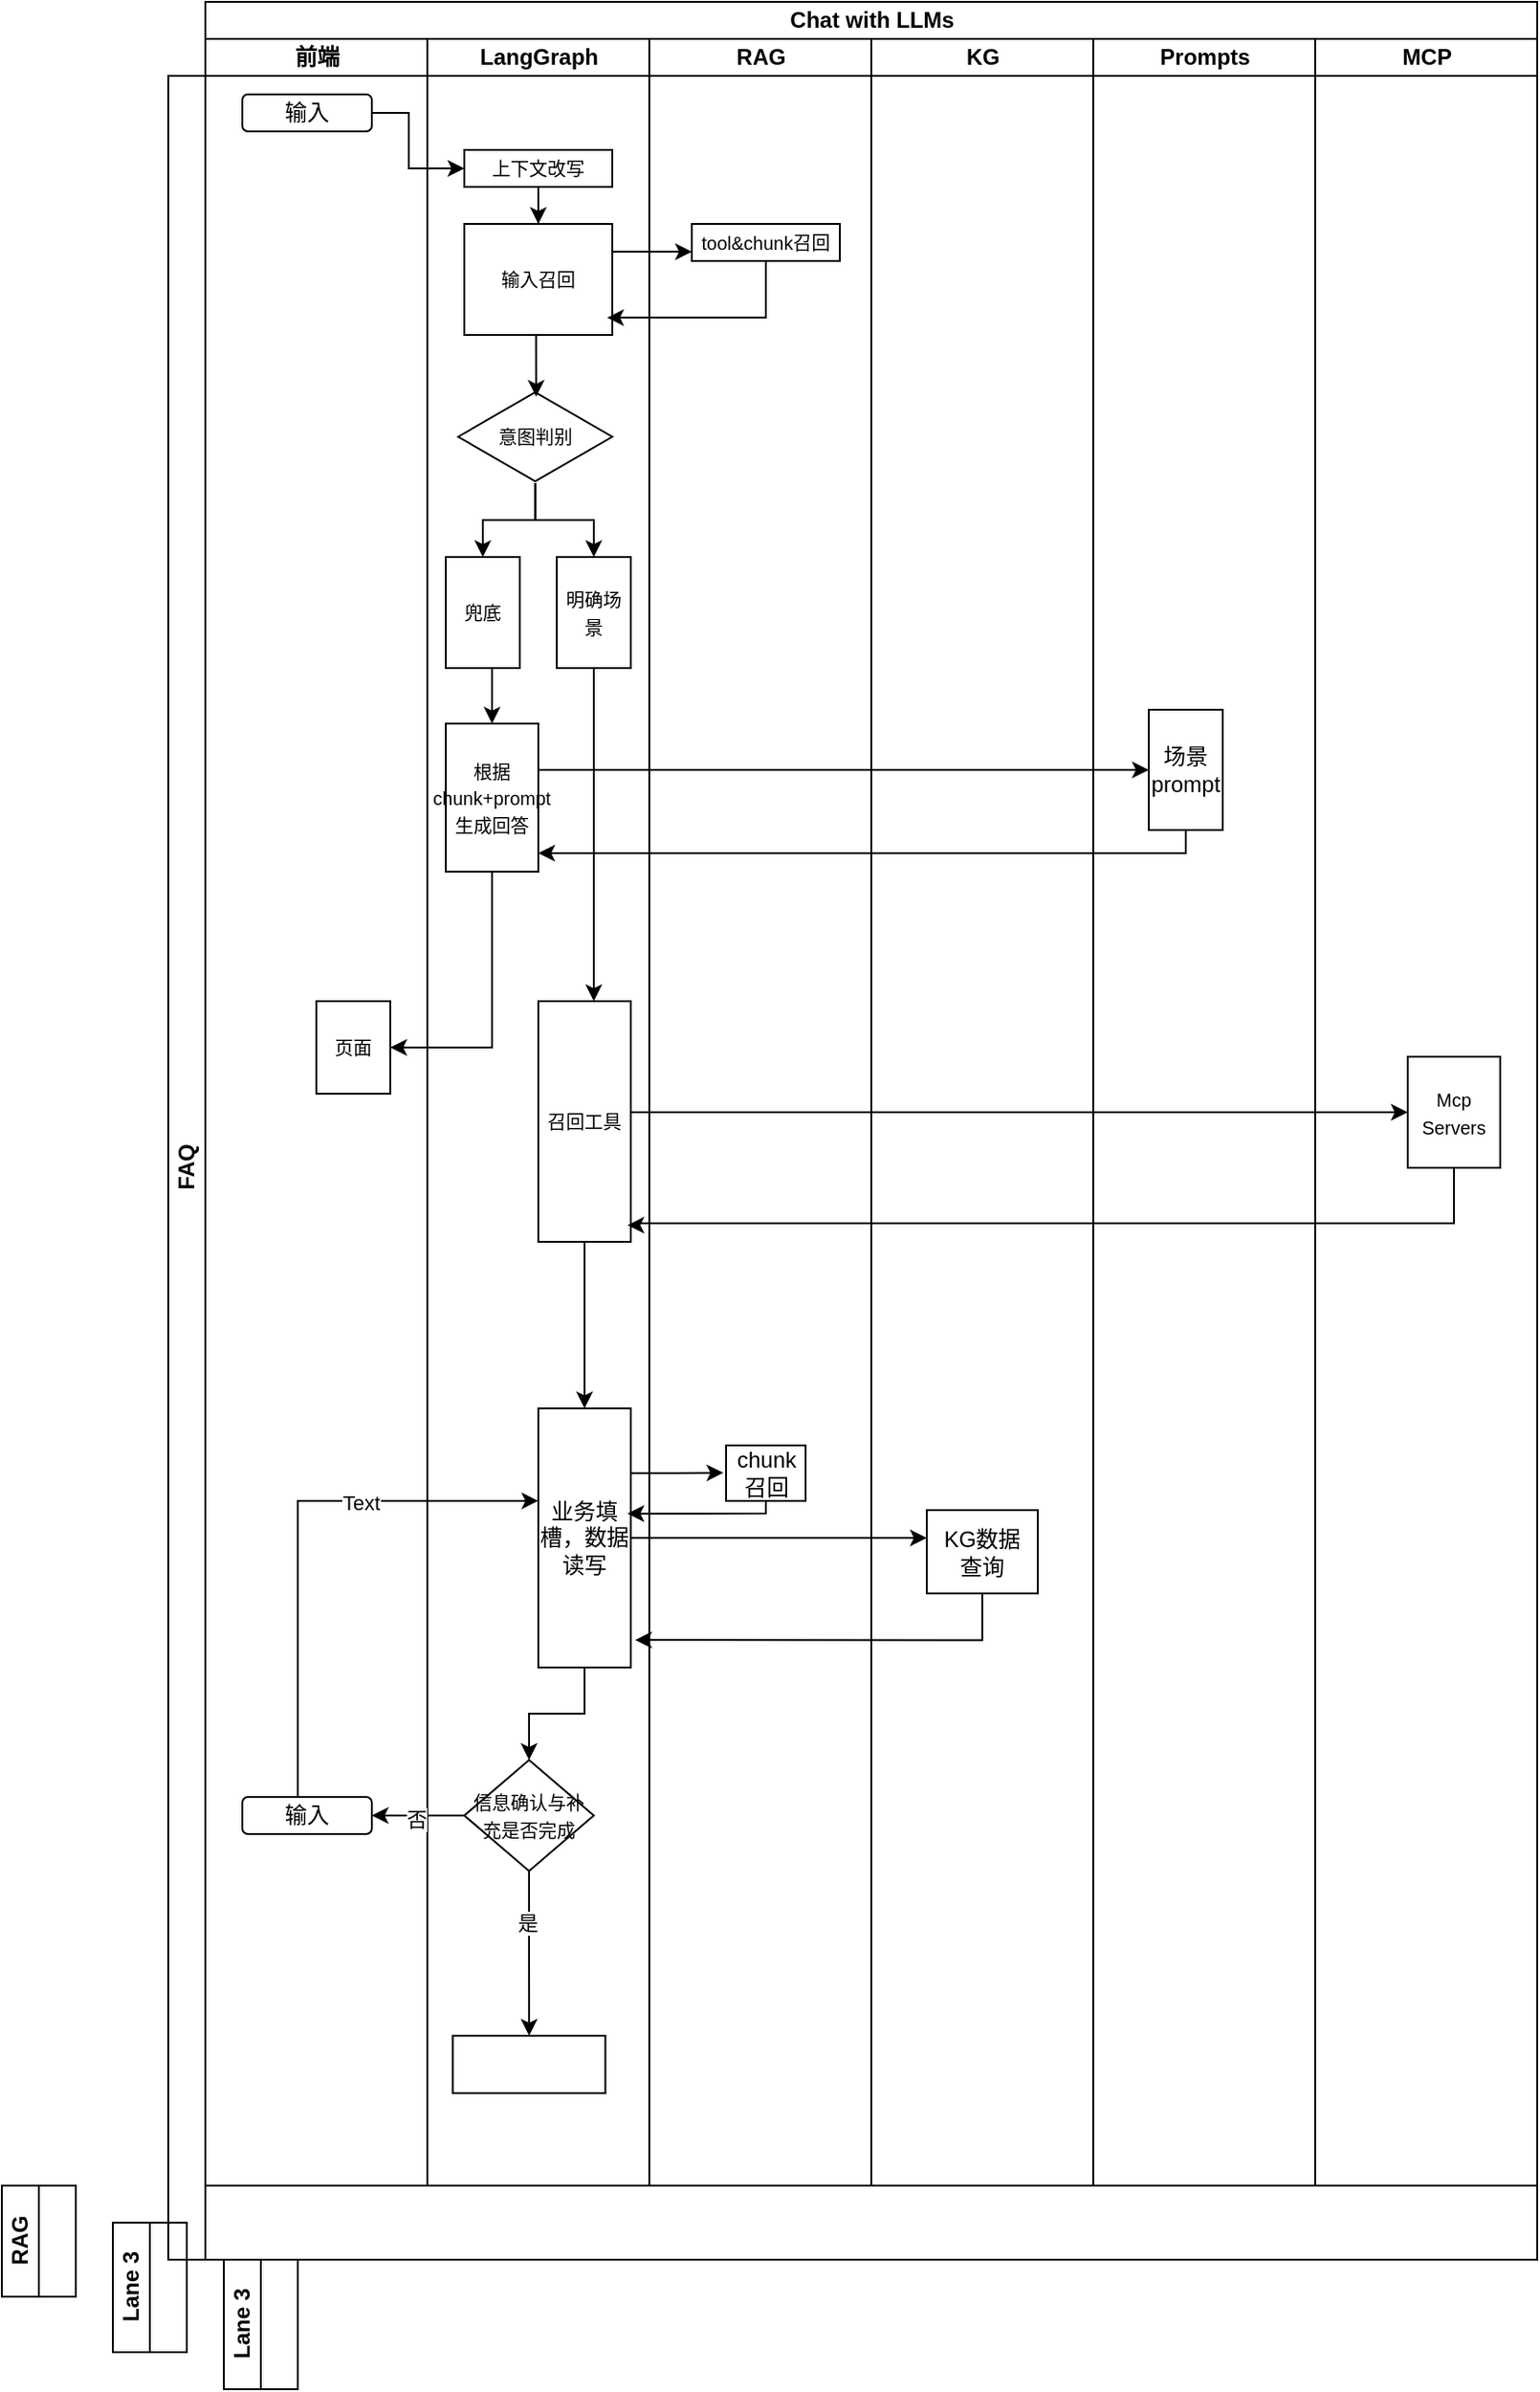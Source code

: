 <mxfile version="26.2.14" pages="2">
  <diagram id="prtHgNgQTEPvFCAcTncT" name="Page-1">
    <mxGraphModel dx="1148" dy="518" grid="1" gridSize="10" guides="1" tooltips="1" connect="1" arrows="1" fold="1" page="1" pageScale="1" pageWidth="827" pageHeight="1169" math="0" shadow="0">
      <root>
        <mxCell id="0" />
        <mxCell id="1" parent="0" />
        <mxCell id="lMqTlRjusJs-bFD9PDSq-2" value="Chat with LLMs" style="swimlane;childLayout=stackLayout;resizeParent=1;resizeParentMax=0;startSize=20;html=1;" vertex="1" parent="1">
          <mxGeometry x="150" y="70" width="720" height="1180" as="geometry" />
        </mxCell>
        <mxCell id="lMqTlRjusJs-bFD9PDSq-3" value="前端" style="swimlane;startSize=20;html=1;" vertex="1" parent="lMqTlRjusJs-bFD9PDSq-2">
          <mxGeometry y="20" width="120" height="1160" as="geometry" />
        </mxCell>
        <mxCell id="RTw3YIjJOf3kqwoV2Vnw-30" value="LangGraph" style="swimlane;startSize=20;html=1;" vertex="1" parent="lMqTlRjusJs-bFD9PDSq-2">
          <mxGeometry x="120" y="20" width="120" height="1160" as="geometry" />
        </mxCell>
        <mxCell id="lMqTlRjusJs-bFD9PDSq-4" value="RAG" style="swimlane;startSize=20;html=1;" vertex="1" parent="lMqTlRjusJs-bFD9PDSq-2">
          <mxGeometry x="240" y="20" width="120" height="1160" as="geometry" />
        </mxCell>
        <mxCell id="lMqTlRjusJs-bFD9PDSq-5" value="KG" style="swimlane;startSize=20;html=1;" vertex="1" parent="lMqTlRjusJs-bFD9PDSq-2">
          <mxGeometry x="360" y="20" width="120" height="1160" as="geometry" />
        </mxCell>
        <mxCell id="RTw3YIjJOf3kqwoV2Vnw-11" value="Prompts" style="swimlane;startSize=20;html=1;" vertex="1" parent="lMqTlRjusJs-bFD9PDSq-2">
          <mxGeometry x="480" y="20" width="120" height="1160" as="geometry" />
        </mxCell>
        <mxCell id="RTw3YIjJOf3kqwoV2Vnw-2" value="MCP" style="swimlane;startSize=20;html=1;" vertex="1" parent="lMqTlRjusJs-bFD9PDSq-2">
          <mxGeometry x="600" y="20" width="120" height="1160" as="geometry" />
        </mxCell>
        <mxCell id="RTw3YIjJOf3kqwoV2Vnw-13" value="FAQ" style="swimlane;startSize=20;horizontal=0;html=1;" vertex="1" parent="1">
          <mxGeometry x="130" y="110" width="740" height="1180" as="geometry" />
        </mxCell>
        <mxCell id="RTw3YIjJOf3kqwoV2Vnw-40" style="edgeStyle=orthogonalEdgeStyle;rounded=0;orthogonalLoop=1;jettySize=auto;html=1;entryX=0;entryY=0.5;entryDx=0;entryDy=0;" edge="1" parent="RTw3YIjJOf3kqwoV2Vnw-13" source="RTw3YIjJOf3kqwoV2Vnw-33" target="RTw3YIjJOf3kqwoV2Vnw-34">
          <mxGeometry relative="1" as="geometry">
            <Array as="points">
              <mxPoint x="130" y="20" />
              <mxPoint x="130" y="50" />
            </Array>
          </mxGeometry>
        </mxCell>
        <mxCell id="RTw3YIjJOf3kqwoV2Vnw-33" value="输入" style="rounded=1;whiteSpace=wrap;html=1;" vertex="1" parent="RTw3YIjJOf3kqwoV2Vnw-13">
          <mxGeometry x="40" y="10" width="70" height="20" as="geometry" />
        </mxCell>
        <mxCell id="RTw3YIjJOf3kqwoV2Vnw-53" value="" style="edgeStyle=orthogonalEdgeStyle;rounded=0;orthogonalLoop=1;jettySize=auto;html=1;" edge="1" parent="RTw3YIjJOf3kqwoV2Vnw-13" source="RTw3YIjJOf3kqwoV2Vnw-34" target="RTw3YIjJOf3kqwoV2Vnw-52">
          <mxGeometry relative="1" as="geometry" />
        </mxCell>
        <mxCell id="RTw3YIjJOf3kqwoV2Vnw-34" value="&lt;font style=&quot;font-size: 10px;&quot;&gt;上下文改写&lt;/font&gt;" style="rounded=0;whiteSpace=wrap;html=1;" vertex="1" parent="RTw3YIjJOf3kqwoV2Vnw-13">
          <mxGeometry x="160" y="40" width="80" height="20" as="geometry" />
        </mxCell>
        <mxCell id="RTw3YIjJOf3kqwoV2Vnw-37" value="&lt;font style=&quot;font-size: 10px;&quot;&gt;tool&amp;amp;chunk召回&lt;/font&gt;" style="rounded=0;whiteSpace=wrap;html=1;" vertex="1" parent="RTw3YIjJOf3kqwoV2Vnw-13">
          <mxGeometry x="283" y="80" width="80" height="20" as="geometry" />
        </mxCell>
        <mxCell id="RTw3YIjJOf3kqwoV2Vnw-54" style="edgeStyle=orthogonalEdgeStyle;rounded=0;orthogonalLoop=1;jettySize=auto;html=1;exitX=1;exitY=0.25;exitDx=0;exitDy=0;entryX=0;entryY=0.75;entryDx=0;entryDy=0;" edge="1" parent="RTw3YIjJOf3kqwoV2Vnw-13" source="RTw3YIjJOf3kqwoV2Vnw-52" target="RTw3YIjJOf3kqwoV2Vnw-37">
          <mxGeometry relative="1" as="geometry">
            <Array as="points">
              <mxPoint x="240" y="95" />
            </Array>
          </mxGeometry>
        </mxCell>
        <mxCell id="RTw3YIjJOf3kqwoV2Vnw-52" value="&lt;font style=&quot;font-size: 10px;&quot;&gt;输入召回&lt;/font&gt;" style="rounded=0;whiteSpace=wrap;html=1;" vertex="1" parent="RTw3YIjJOf3kqwoV2Vnw-13">
          <mxGeometry x="160" y="80" width="80" height="60" as="geometry" />
        </mxCell>
        <mxCell id="RTw3YIjJOf3kqwoV2Vnw-105" value="" style="edgeStyle=orthogonalEdgeStyle;rounded=0;orthogonalLoop=1;jettySize=auto;html=1;" edge="1" parent="RTw3YIjJOf3kqwoV2Vnw-13" source="RTw3YIjJOf3kqwoV2Vnw-66" target="RTw3YIjJOf3kqwoV2Vnw-104">
          <mxGeometry relative="1" as="geometry">
            <Array as="points">
              <mxPoint x="310" y="375" />
              <mxPoint x="310" y="375" />
            </Array>
          </mxGeometry>
        </mxCell>
        <mxCell id="RTw3YIjJOf3kqwoV2Vnw-107" style="edgeStyle=orthogonalEdgeStyle;rounded=0;orthogonalLoop=1;jettySize=auto;html=1;entryX=1;entryY=0.5;entryDx=0;entryDy=0;exitX=0.5;exitY=1;exitDx=0;exitDy=0;" edge="1" parent="RTw3YIjJOf3kqwoV2Vnw-13" source="RTw3YIjJOf3kqwoV2Vnw-66" target="RTw3YIjJOf3kqwoV2Vnw-101">
          <mxGeometry relative="1" as="geometry" />
        </mxCell>
        <mxCell id="RTw3YIjJOf3kqwoV2Vnw-66" value="&lt;font style=&quot;font-size: 10px;&quot;&gt;根据chunk+prompt&lt;/font&gt;&lt;div&gt;&lt;font style=&quot;font-size: 10px;&quot;&gt;生成回答&lt;/font&gt;&lt;/div&gt;" style="rounded=0;whiteSpace=wrap;html=1;" vertex="1" parent="RTw3YIjJOf3kqwoV2Vnw-13">
          <mxGeometry x="150" y="350" width="50" height="80" as="geometry" />
        </mxCell>
        <mxCell id="RTw3YIjJOf3kqwoV2Vnw-79" style="edgeStyle=orthogonalEdgeStyle;rounded=0;orthogonalLoop=1;jettySize=auto;html=1;exitX=0.5;exitY=1;exitDx=0;exitDy=0;entryX=0.965;entryY=0.844;entryDx=0;entryDy=0;entryPerimeter=0;" edge="1" parent="RTw3YIjJOf3kqwoV2Vnw-13" source="RTw3YIjJOf3kqwoV2Vnw-37" target="RTw3YIjJOf3kqwoV2Vnw-52">
          <mxGeometry relative="1" as="geometry" />
        </mxCell>
        <mxCell id="RTw3YIjJOf3kqwoV2Vnw-97" style="edgeStyle=orthogonalEdgeStyle;rounded=0;orthogonalLoop=1;jettySize=auto;html=1;" edge="1" parent="RTw3YIjJOf3kqwoV2Vnw-13" source="RTw3YIjJOf3kqwoV2Vnw-88" target="RTw3YIjJOf3kqwoV2Vnw-92">
          <mxGeometry relative="1" as="geometry" />
        </mxCell>
        <mxCell id="RTw3YIjJOf3kqwoV2Vnw-98" style="edgeStyle=orthogonalEdgeStyle;rounded=0;orthogonalLoop=1;jettySize=auto;html=1;entryX=0.5;entryY=0;entryDx=0;entryDy=0;" edge="1" parent="RTw3YIjJOf3kqwoV2Vnw-13" source="RTw3YIjJOf3kqwoV2Vnw-88" target="RTw3YIjJOf3kqwoV2Vnw-96">
          <mxGeometry relative="1" as="geometry" />
        </mxCell>
        <mxCell id="RTw3YIjJOf3kqwoV2Vnw-88" value="&lt;font style=&quot;font-size: 10px;&quot;&gt;意图判别&lt;/font&gt;" style="html=1;whiteSpace=wrap;aspect=fixed;shape=isoRectangle;" vertex="1" parent="RTw3YIjJOf3kqwoV2Vnw-13">
          <mxGeometry x="156.67" y="170" width="83.33" height="50" as="geometry" />
        </mxCell>
        <mxCell id="RTw3YIjJOf3kqwoV2Vnw-89" style="edgeStyle=orthogonalEdgeStyle;rounded=0;orthogonalLoop=1;jettySize=auto;html=1;exitX=0.5;exitY=1;exitDx=0;exitDy=0;entryX=0.506;entryY=0.068;entryDx=0;entryDy=0;entryPerimeter=0;" edge="1" parent="RTw3YIjJOf3kqwoV2Vnw-13" source="RTw3YIjJOf3kqwoV2Vnw-52" target="RTw3YIjJOf3kqwoV2Vnw-88">
          <mxGeometry relative="1" as="geometry" />
        </mxCell>
        <mxCell id="RTw3YIjJOf3kqwoV2Vnw-99" style="edgeStyle=orthogonalEdgeStyle;rounded=0;orthogonalLoop=1;jettySize=auto;html=1;exitX=0.5;exitY=1;exitDx=0;exitDy=0;entryX=0.5;entryY=0;entryDx=0;entryDy=0;" edge="1" parent="RTw3YIjJOf3kqwoV2Vnw-13" source="RTw3YIjJOf3kqwoV2Vnw-92" target="RTw3YIjJOf3kqwoV2Vnw-66">
          <mxGeometry relative="1" as="geometry" />
        </mxCell>
        <mxCell id="RTw3YIjJOf3kqwoV2Vnw-92" value="&lt;font style=&quot;font-size: 10px;&quot;&gt;兜底&lt;/font&gt;" style="whiteSpace=wrap;html=1;" vertex="1" parent="RTw3YIjJOf3kqwoV2Vnw-13">
          <mxGeometry x="150" y="260" width="40" height="60" as="geometry" />
        </mxCell>
        <mxCell id="RTw3YIjJOf3kqwoV2Vnw-114" value="" style="edgeStyle=orthogonalEdgeStyle;rounded=0;orthogonalLoop=1;jettySize=auto;html=1;" edge="1" parent="RTw3YIjJOf3kqwoV2Vnw-13" source="RTw3YIjJOf3kqwoV2Vnw-96" target="RTw3YIjJOf3kqwoV2Vnw-113">
          <mxGeometry relative="1" as="geometry">
            <Array as="points">
              <mxPoint x="230" y="450" />
              <mxPoint x="230" y="450" />
            </Array>
          </mxGeometry>
        </mxCell>
        <mxCell id="RTw3YIjJOf3kqwoV2Vnw-96" value="&lt;font style=&quot;font-size: 10px;&quot;&gt;明确场景&lt;/font&gt;" style="whiteSpace=wrap;html=1;" vertex="1" parent="RTw3YIjJOf3kqwoV2Vnw-13">
          <mxGeometry x="210" y="260" width="40" height="60" as="geometry" />
        </mxCell>
        <mxCell id="RTw3YIjJOf3kqwoV2Vnw-101" value="&lt;span style=&quot;font-size: 10px;&quot;&gt;页面&lt;/span&gt;" style="rounded=0;whiteSpace=wrap;html=1;" vertex="1" parent="RTw3YIjJOf3kqwoV2Vnw-13">
          <mxGeometry x="80" y="500" width="40" height="50" as="geometry" />
        </mxCell>
        <mxCell id="RTw3YIjJOf3kqwoV2Vnw-104" value="场景prompt" style="whiteSpace=wrap;html=1;rounded=0;" vertex="1" parent="RTw3YIjJOf3kqwoV2Vnw-13">
          <mxGeometry x="530" y="342.5" width="40" height="65" as="geometry" />
        </mxCell>
        <mxCell id="RTw3YIjJOf3kqwoV2Vnw-106" style="edgeStyle=orthogonalEdgeStyle;rounded=0;orthogonalLoop=1;jettySize=auto;html=1;" edge="1" parent="RTw3YIjJOf3kqwoV2Vnw-13" source="RTw3YIjJOf3kqwoV2Vnw-104">
          <mxGeometry relative="1" as="geometry">
            <mxPoint x="200" y="420" as="targetPoint" />
            <Array as="points">
              <mxPoint x="550" y="420" />
              <mxPoint x="230" y="420" />
            </Array>
          </mxGeometry>
        </mxCell>
        <mxCell id="RTw3YIjJOf3kqwoV2Vnw-118" value="" style="edgeStyle=orthogonalEdgeStyle;rounded=0;orthogonalLoop=1;jettySize=auto;html=1;" edge="1" parent="RTw3YIjJOf3kqwoV2Vnw-13" source="RTw3YIjJOf3kqwoV2Vnw-113" target="RTw3YIjJOf3kqwoV2Vnw-117">
          <mxGeometry relative="1" as="geometry">
            <Array as="points">
              <mxPoint x="540" y="560" />
              <mxPoint x="540" y="560" />
            </Array>
          </mxGeometry>
        </mxCell>
        <mxCell id="RTw3YIjJOf3kqwoV2Vnw-121" value="" style="edgeStyle=orthogonalEdgeStyle;rounded=0;orthogonalLoop=1;jettySize=auto;html=1;" edge="1" parent="RTw3YIjJOf3kqwoV2Vnw-13" source="RTw3YIjJOf3kqwoV2Vnw-113" target="RTw3YIjJOf3kqwoV2Vnw-120">
          <mxGeometry relative="1" as="geometry">
            <Array as="points">
              <mxPoint x="225" y="690" />
              <mxPoint x="225" y="690" />
            </Array>
          </mxGeometry>
        </mxCell>
        <mxCell id="RTw3YIjJOf3kqwoV2Vnw-113" value="&lt;font style=&quot;font-size: 10px;&quot;&gt;召回工具&lt;/font&gt;" style="whiteSpace=wrap;html=1;" vertex="1" parent="RTw3YIjJOf3kqwoV2Vnw-13">
          <mxGeometry x="200" y="500" width="50" height="130" as="geometry" />
        </mxCell>
        <mxCell id="RTw3YIjJOf3kqwoV2Vnw-117" value="&lt;font style=&quot;font-size: 10px;&quot;&gt;Mcp Servers&lt;/font&gt;" style="whiteSpace=wrap;html=1;" vertex="1" parent="RTw3YIjJOf3kqwoV2Vnw-13">
          <mxGeometry x="670" y="530" width="50" height="60" as="geometry" />
        </mxCell>
        <mxCell id="RTw3YIjJOf3kqwoV2Vnw-119" style="edgeStyle=orthogonalEdgeStyle;rounded=0;orthogonalLoop=1;jettySize=auto;html=1;entryX=0.964;entryY=0.931;entryDx=0;entryDy=0;entryPerimeter=0;" edge="1" parent="RTw3YIjJOf3kqwoV2Vnw-13" source="RTw3YIjJOf3kqwoV2Vnw-117" target="RTw3YIjJOf3kqwoV2Vnw-113">
          <mxGeometry relative="1" as="geometry">
            <Array as="points">
              <mxPoint x="695" y="620" />
              <mxPoint x="253" y="620" />
              <mxPoint x="253" y="621" />
            </Array>
          </mxGeometry>
        </mxCell>
        <mxCell id="RTw3YIjJOf3kqwoV2Vnw-130" style="edgeStyle=orthogonalEdgeStyle;rounded=0;orthogonalLoop=1;jettySize=auto;html=1;exitX=1;exitY=0.25;exitDx=0;exitDy=0;" edge="1" parent="RTw3YIjJOf3kqwoV2Vnw-13" source="RTw3YIjJOf3kqwoV2Vnw-120">
          <mxGeometry relative="1" as="geometry">
            <mxPoint x="300" y="754.759" as="targetPoint" />
          </mxGeometry>
        </mxCell>
        <mxCell id="RTw3YIjJOf3kqwoV2Vnw-131" style="edgeStyle=orthogonalEdgeStyle;rounded=0;orthogonalLoop=1;jettySize=auto;html=1;" edge="1" parent="RTw3YIjJOf3kqwoV2Vnw-13" source="RTw3YIjJOf3kqwoV2Vnw-120">
          <mxGeometry relative="1" as="geometry">
            <mxPoint x="410" y="790" as="targetPoint" />
          </mxGeometry>
        </mxCell>
        <mxCell id="RTw3YIjJOf3kqwoV2Vnw-142" value="" style="edgeStyle=orthogonalEdgeStyle;rounded=0;orthogonalLoop=1;jettySize=auto;html=1;" edge="1" parent="RTw3YIjJOf3kqwoV2Vnw-13" source="RTw3YIjJOf3kqwoV2Vnw-120" target="RTw3YIjJOf3kqwoV2Vnw-141">
          <mxGeometry relative="1" as="geometry" />
        </mxCell>
        <mxCell id="RTw3YIjJOf3kqwoV2Vnw-120" value="业务填槽，数据读写" style="whiteSpace=wrap;html=1;" vertex="1" parent="RTw3YIjJOf3kqwoV2Vnw-13">
          <mxGeometry x="200" y="720" width="50" height="140" as="geometry" />
        </mxCell>
        <mxCell id="RTw3YIjJOf3kqwoV2Vnw-122" value="chunk召回" style="whiteSpace=wrap;html=1;" vertex="1" parent="RTw3YIjJOf3kqwoV2Vnw-13">
          <mxGeometry x="301.5" y="740" width="43" height="30" as="geometry" />
        </mxCell>
        <mxCell id="RTw3YIjJOf3kqwoV2Vnw-128" value="KG数据&lt;br&gt;&lt;div&gt;查询&lt;/div&gt;" style="whiteSpace=wrap;html=1;" vertex="1" parent="RTw3YIjJOf3kqwoV2Vnw-13">
          <mxGeometry x="410" y="775" width="60" height="45" as="geometry" />
        </mxCell>
        <mxCell id="RTw3YIjJOf3kqwoV2Vnw-133" value="输入" style="rounded=1;whiteSpace=wrap;html=1;" vertex="1" parent="RTw3YIjJOf3kqwoV2Vnw-13">
          <mxGeometry x="40" y="930" width="70" height="20" as="geometry" />
        </mxCell>
        <mxCell id="RTw3YIjJOf3kqwoV2Vnw-136" style="edgeStyle=orthogonalEdgeStyle;rounded=0;orthogonalLoop=1;jettySize=auto;html=1;entryX=0.964;entryY=0.406;entryDx=0;entryDy=0;entryPerimeter=0;" edge="1" parent="RTw3YIjJOf3kqwoV2Vnw-13" source="RTw3YIjJOf3kqwoV2Vnw-122" target="RTw3YIjJOf3kqwoV2Vnw-120">
          <mxGeometry relative="1" as="geometry">
            <Array as="points">
              <mxPoint x="323" y="777" />
            </Array>
          </mxGeometry>
        </mxCell>
        <mxCell id="RTw3YIjJOf3kqwoV2Vnw-139" style="edgeStyle=orthogonalEdgeStyle;rounded=0;orthogonalLoop=1;jettySize=auto;html=1;entryX=1.047;entryY=0.894;entryDx=0;entryDy=0;entryPerimeter=0;" edge="1" parent="RTw3YIjJOf3kqwoV2Vnw-13" source="RTw3YIjJOf3kqwoV2Vnw-128" target="RTw3YIjJOf3kqwoV2Vnw-120">
          <mxGeometry relative="1" as="geometry">
            <Array as="points">
              <mxPoint x="440" y="845" />
            </Array>
          </mxGeometry>
        </mxCell>
        <mxCell id="RTw3YIjJOf3kqwoV2Vnw-143" style="edgeStyle=orthogonalEdgeStyle;rounded=0;orthogonalLoop=1;jettySize=auto;html=1;entryX=1;entryY=0.5;entryDx=0;entryDy=0;" edge="1" parent="RTw3YIjJOf3kqwoV2Vnw-13" source="RTw3YIjJOf3kqwoV2Vnw-141" target="RTw3YIjJOf3kqwoV2Vnw-133">
          <mxGeometry relative="1" as="geometry" />
        </mxCell>
        <mxCell id="RTw3YIjJOf3kqwoV2Vnw-144" value="否" style="edgeLabel;html=1;align=center;verticalAlign=middle;resizable=0;points=[];" vertex="1" connectable="0" parent="RTw3YIjJOf3kqwoV2Vnw-143">
          <mxGeometry x="0.051" y="2" relative="1" as="geometry">
            <mxPoint as="offset" />
          </mxGeometry>
        </mxCell>
        <mxCell id="RTw3YIjJOf3kqwoV2Vnw-148" value="" style="edgeStyle=orthogonalEdgeStyle;rounded=0;orthogonalLoop=1;jettySize=auto;html=1;" edge="1" parent="RTw3YIjJOf3kqwoV2Vnw-13" source="RTw3YIjJOf3kqwoV2Vnw-141" target="RTw3YIjJOf3kqwoV2Vnw-147">
          <mxGeometry relative="1" as="geometry" />
        </mxCell>
        <mxCell id="RTw3YIjJOf3kqwoV2Vnw-149" value="是" style="edgeLabel;html=1;align=center;verticalAlign=middle;resizable=0;points=[];" vertex="1" connectable="0" parent="RTw3YIjJOf3kqwoV2Vnw-148">
          <mxGeometry x="-0.381" y="-1" relative="1" as="geometry">
            <mxPoint as="offset" />
          </mxGeometry>
        </mxCell>
        <mxCell id="RTw3YIjJOf3kqwoV2Vnw-141" value="&lt;font style=&quot;font-size: 10px;&quot;&gt;信息确认与补充是否完成&lt;/font&gt;" style="rhombus;whiteSpace=wrap;html=1;" vertex="1" parent="RTw3YIjJOf3kqwoV2Vnw-13">
          <mxGeometry x="160" y="910" width="70" height="60" as="geometry" />
        </mxCell>
        <mxCell id="RTw3YIjJOf3kqwoV2Vnw-145" style="edgeStyle=orthogonalEdgeStyle;rounded=0;orthogonalLoop=1;jettySize=auto;html=1;entryX=0;entryY=0.357;entryDx=0;entryDy=0;entryPerimeter=0;" edge="1" parent="RTw3YIjJOf3kqwoV2Vnw-13" source="RTw3YIjJOf3kqwoV2Vnw-133" target="RTw3YIjJOf3kqwoV2Vnw-120">
          <mxGeometry relative="1" as="geometry">
            <Array as="points">
              <mxPoint x="70" y="770" />
            </Array>
          </mxGeometry>
        </mxCell>
        <mxCell id="RTw3YIjJOf3kqwoV2Vnw-146" value="Text" style="edgeLabel;html=1;align=center;verticalAlign=middle;resizable=0;points=[];" vertex="1" connectable="0" parent="RTw3YIjJOf3kqwoV2Vnw-145">
          <mxGeometry x="0.338" y="-1" relative="1" as="geometry">
            <mxPoint as="offset" />
          </mxGeometry>
        </mxCell>
        <mxCell id="RTw3YIjJOf3kqwoV2Vnw-147" value="" style="whiteSpace=wrap;html=1;" vertex="1" parent="RTw3YIjJOf3kqwoV2Vnw-13">
          <mxGeometry x="153.75" y="1059" width="82.5" height="31" as="geometry" />
        </mxCell>
        <mxCell id="RTw3YIjJOf3kqwoV2Vnw-14" value="RAG" style="swimlane;startSize=20;horizontal=0;html=1;" vertex="1" collapsed="1" parent="1">
          <mxGeometry x="40" y="1250" width="40" height="60" as="geometry">
            <mxRectangle x="110" y="490" width="740" height="60" as="alternateBounds" />
          </mxGeometry>
        </mxCell>
        <mxCell id="RTw3YIjJOf3kqwoV2Vnw-15" value="Lane 3" style="swimlane;startSize=20;horizontal=0;html=1;" vertex="1" collapsed="1" parent="1">
          <mxGeometry x="100" y="1270" width="40" height="70" as="geometry">
            <mxRectangle x="120" y="620" width="740" height="110" as="alternateBounds" />
          </mxGeometry>
        </mxCell>
        <mxCell id="RTw3YIjJOf3kqwoV2Vnw-29" value="Lane 3" style="swimlane;startSize=20;horizontal=0;html=1;" vertex="1" collapsed="1" parent="1">
          <mxGeometry x="160" y="1290" width="40" height="70" as="geometry">
            <mxRectangle x="140" y="740" width="740" height="205" as="alternateBounds" />
          </mxGeometry>
        </mxCell>
      </root>
    </mxGraphModel>
  </diagram>
  <diagram id="MzHaI2W0ZUEJy1ZeamTa" name="第 2 页">
    <mxGraphModel grid="1" page="1" gridSize="10" guides="1" tooltips="1" connect="1" arrows="1" fold="1" pageScale="1" pageWidth="827" pageHeight="1169" math="0" shadow="0">
      <root>
        <mxCell id="0" />
        <mxCell id="1" parent="0" />
      </root>
    </mxGraphModel>
  </diagram>
</mxfile>
